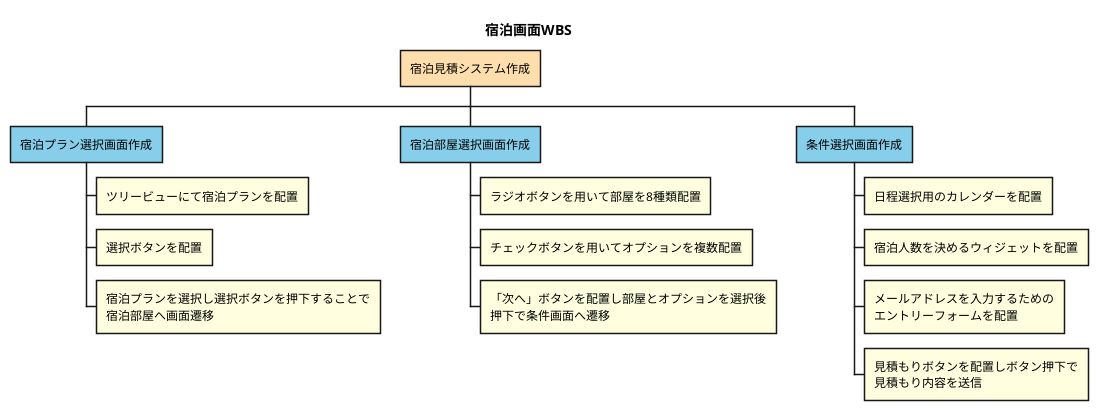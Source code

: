 @startwbs 宿泊画面
title 宿泊画面WBS
*[#NavajoWhite] 宿泊見積システム作成
**[#SkyBlue] 宿泊プラン選択画面作成
***[#LightYellow] ツリービューにて宿泊プランを配置
***[#LightYellow] 選択ボタンを配置
***[#LightYellow] 宿泊プランを選択し選択ボタンを押下することで\n宿泊部屋へ画面遷移
**[#SkyBlue] 宿泊部屋選択画面作成
***[#LightYellow] ラジオボタンを用いて部屋を8種類配置
***[#LightYellow] チェックボタンを用いてオプションを複数配置
***[#LightYellow] 「次へ」ボタンを配置し部屋とオプションを選択後\n押下で条件画面へ遷移
**[#SkyBlue] 条件選択画面作成
***[#LightYellow] 日程選択用のカレンダーを配置
***[#LightYellow] 宿泊人数を決めるウィジェットを配置
***[#LightYellow] メールアドレスを入力するための\nエントリーフォームを配置
***[#LightYellow] 見積もりボタンを配置しボタン押下で\n見積もり内容を送信
@endwbs